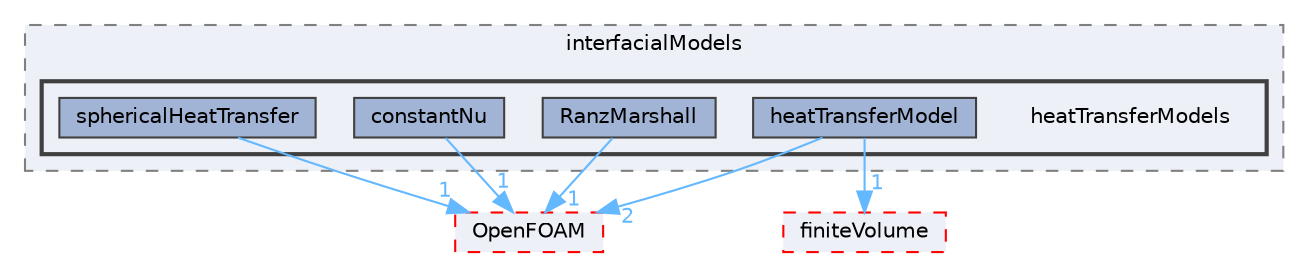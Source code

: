 digraph "src/phaseSystemModels/reactingEuler/multiphaseSystem/interfacialModels/heatTransferModels"
{
 // LATEX_PDF_SIZE
  bgcolor="transparent";
  edge [fontname=Helvetica,fontsize=10,labelfontname=Helvetica,labelfontsize=10];
  node [fontname=Helvetica,fontsize=10,shape=box,height=0.2,width=0.4];
  compound=true
  subgraph clusterdir_ac9b567ee06e9b41f0fd1a36001841c5 {
    graph [ bgcolor="#edf0f7", pencolor="grey50", label="interfacialModels", fontname=Helvetica,fontsize=10 style="filled,dashed", URL="dir_ac9b567ee06e9b41f0fd1a36001841c5.html",tooltip=""]
  subgraph clusterdir_e4632b1992d7ab1ac8cd81dbc196cbed {
    graph [ bgcolor="#edf0f7", pencolor="grey25", label="", fontname=Helvetica,fontsize=10 style="filled,bold", URL="dir_e4632b1992d7ab1ac8cd81dbc196cbed.html",tooltip=""]
    dir_e4632b1992d7ab1ac8cd81dbc196cbed [shape=plaintext, label="heatTransferModels"];
  dir_f8231e5fedfe3d86456cd07372d8e4ab [label="constantNu", fillcolor="#a2b4d6", color="grey25", style="filled", URL="dir_f8231e5fedfe3d86456cd07372d8e4ab.html",tooltip=""];
  dir_8ffc0fa1914280b1d64712066e976c72 [label="heatTransferModel", fillcolor="#a2b4d6", color="grey25", style="filled", URL="dir_8ffc0fa1914280b1d64712066e976c72.html",tooltip=""];
  dir_27e37c8bc437c00d160458ce2290f114 [label="RanzMarshall", fillcolor="#a2b4d6", color="grey25", style="filled", URL="dir_27e37c8bc437c00d160458ce2290f114.html",tooltip=""];
  dir_4b162c37df028aa1e9307d937d529ae4 [label="sphericalHeatTransfer", fillcolor="#a2b4d6", color="grey25", style="filled", URL="dir_4b162c37df028aa1e9307d937d529ae4.html",tooltip=""];
  }
  }
  dir_9bd15774b555cf7259a6fa18f99fe99b [label="finiteVolume", fillcolor="#edf0f7", color="red", style="filled,dashed", URL="dir_9bd15774b555cf7259a6fa18f99fe99b.html",tooltip=""];
  dir_c5473ff19b20e6ec4dfe5c310b3778a8 [label="OpenFOAM", fillcolor="#edf0f7", color="red", style="filled,dashed", URL="dir_c5473ff19b20e6ec4dfe5c310b3778a8.html",tooltip=""];
  dir_f8231e5fedfe3d86456cd07372d8e4ab->dir_c5473ff19b20e6ec4dfe5c310b3778a8 [headlabel="1", labeldistance=1.5 headhref="dir_000632_002695.html" href="dir_000632_002695.html" color="steelblue1" fontcolor="steelblue1"];
  dir_8ffc0fa1914280b1d64712066e976c72->dir_9bd15774b555cf7259a6fa18f99fe99b [headlabel="1", labeldistance=1.5 headhref="dir_001719_001387.html" href="dir_001719_001387.html" color="steelblue1" fontcolor="steelblue1"];
  dir_8ffc0fa1914280b1d64712066e976c72->dir_c5473ff19b20e6ec4dfe5c310b3778a8 [headlabel="2", labeldistance=1.5 headhref="dir_001719_002695.html" href="dir_001719_002695.html" color="steelblue1" fontcolor="steelblue1"];
  dir_27e37c8bc437c00d160458ce2290f114->dir_c5473ff19b20e6ec4dfe5c310b3778a8 [headlabel="1", labeldistance=1.5 headhref="dir_003190_002695.html" href="dir_003190_002695.html" color="steelblue1" fontcolor="steelblue1"];
  dir_4b162c37df028aa1e9307d937d529ae4->dir_c5473ff19b20e6ec4dfe5c310b3778a8 [headlabel="1", labeldistance=1.5 headhref="dir_003702_002695.html" href="dir_003702_002695.html" color="steelblue1" fontcolor="steelblue1"];
}
